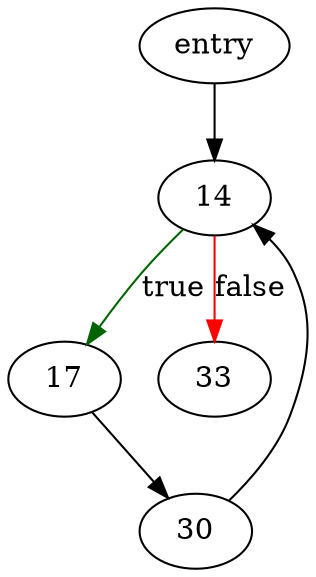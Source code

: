 digraph "rowSetListToTree" {
	// Node definitions.
	1 [label=entry];
	14;
	17;
	30;
	33;

	// Edge definitions.
	1 -> 14;
	14 -> 17 [
		color=darkgreen
		label=true
	];
	14 -> 33 [
		color=red
		label=false
	];
	17 -> 30;
	30 -> 14;
}